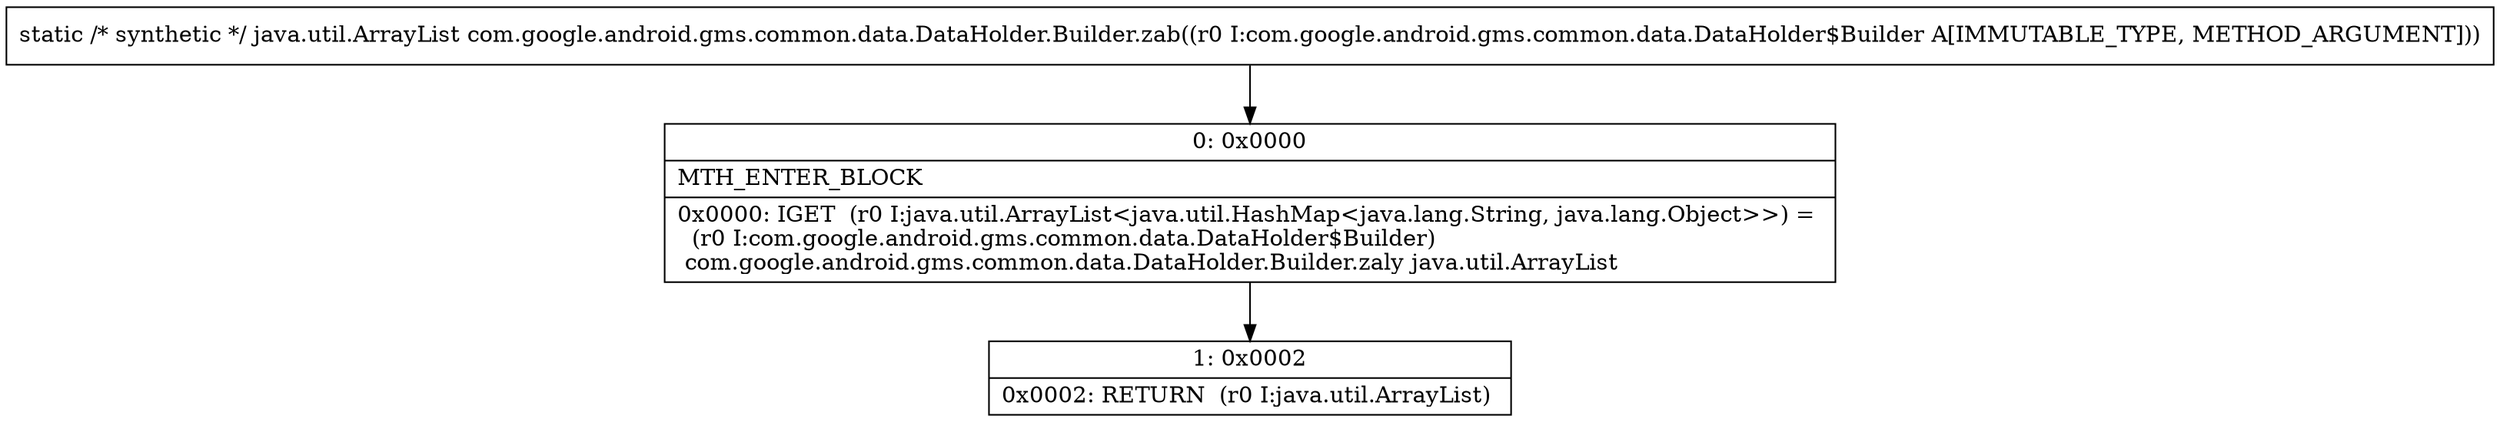 digraph "CFG forcom.google.android.gms.common.data.DataHolder.Builder.zab(Lcom\/google\/android\/gms\/common\/data\/DataHolder$Builder;)Ljava\/util\/ArrayList;" {
Node_0 [shape=record,label="{0\:\ 0x0000|MTH_ENTER_BLOCK\l|0x0000: IGET  (r0 I:java.util.ArrayList\<java.util.HashMap\<java.lang.String, java.lang.Object\>\>) = \l  (r0 I:com.google.android.gms.common.data.DataHolder$Builder)\l com.google.android.gms.common.data.DataHolder.Builder.zaly java.util.ArrayList \l}"];
Node_1 [shape=record,label="{1\:\ 0x0002|0x0002: RETURN  (r0 I:java.util.ArrayList) \l}"];
MethodNode[shape=record,label="{static \/* synthetic *\/ java.util.ArrayList com.google.android.gms.common.data.DataHolder.Builder.zab((r0 I:com.google.android.gms.common.data.DataHolder$Builder A[IMMUTABLE_TYPE, METHOD_ARGUMENT])) }"];
MethodNode -> Node_0;
Node_0 -> Node_1;
}

